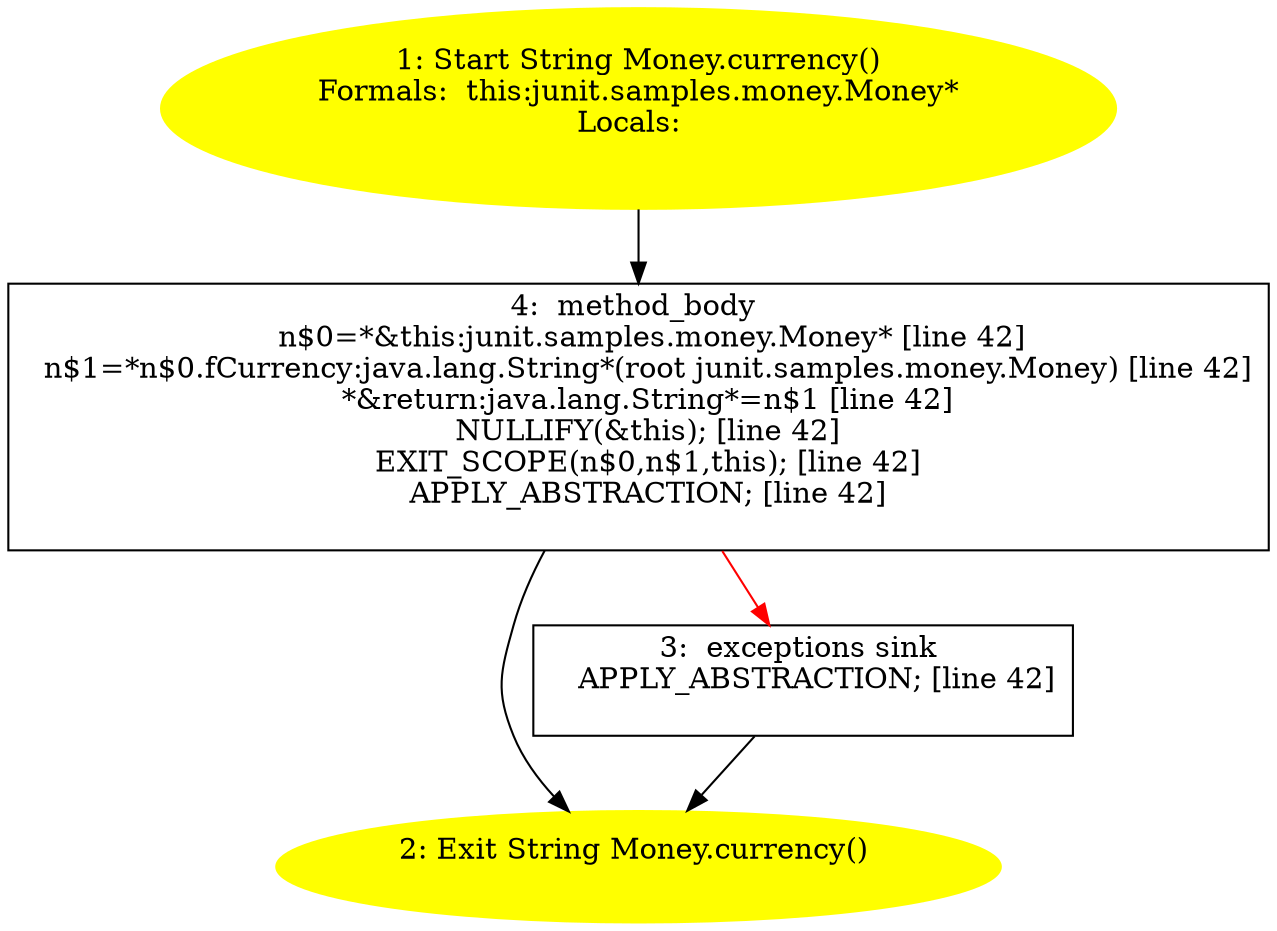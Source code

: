 /* @generated */
digraph cfg {
"junit.samples.money.Money.currency():java.lang.String.713f4918cde6790ed1c65a0a7352927c_1" [label="1: Start String Money.currency()\nFormals:  this:junit.samples.money.Money*\nLocals:  \n  " color=yellow style=filled]
	

	 "junit.samples.money.Money.currency():java.lang.String.713f4918cde6790ed1c65a0a7352927c_1" -> "junit.samples.money.Money.currency():java.lang.String.713f4918cde6790ed1c65a0a7352927c_4" ;
"junit.samples.money.Money.currency():java.lang.String.713f4918cde6790ed1c65a0a7352927c_2" [label="2: Exit String Money.currency() \n  " color=yellow style=filled]
	

"junit.samples.money.Money.currency():java.lang.String.713f4918cde6790ed1c65a0a7352927c_3" [label="3:  exceptions sink \n   APPLY_ABSTRACTION; [line 42]\n " shape="box"]
	

	 "junit.samples.money.Money.currency():java.lang.String.713f4918cde6790ed1c65a0a7352927c_3" -> "junit.samples.money.Money.currency():java.lang.String.713f4918cde6790ed1c65a0a7352927c_2" ;
"junit.samples.money.Money.currency():java.lang.String.713f4918cde6790ed1c65a0a7352927c_4" [label="4:  method_body \n   n$0=*&this:junit.samples.money.Money* [line 42]\n  n$1=*n$0.fCurrency:java.lang.String*(root junit.samples.money.Money) [line 42]\n  *&return:java.lang.String*=n$1 [line 42]\n  NULLIFY(&this); [line 42]\n  EXIT_SCOPE(n$0,n$1,this); [line 42]\n  APPLY_ABSTRACTION; [line 42]\n " shape="box"]
	

	 "junit.samples.money.Money.currency():java.lang.String.713f4918cde6790ed1c65a0a7352927c_4" -> "junit.samples.money.Money.currency():java.lang.String.713f4918cde6790ed1c65a0a7352927c_2" ;
	 "junit.samples.money.Money.currency():java.lang.String.713f4918cde6790ed1c65a0a7352927c_4" -> "junit.samples.money.Money.currency():java.lang.String.713f4918cde6790ed1c65a0a7352927c_3" [color="red" ];
}
